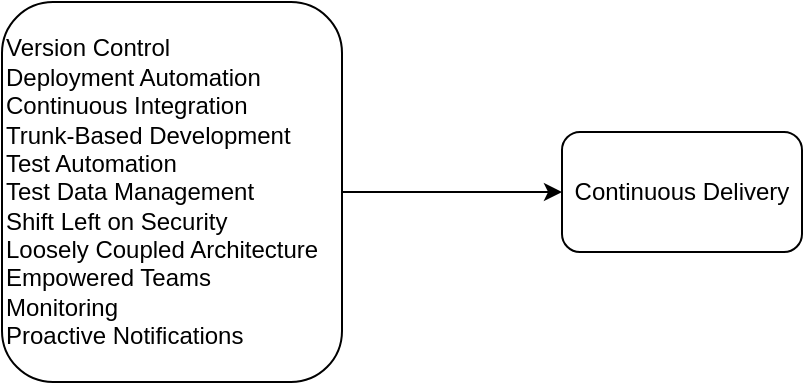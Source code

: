 <mxfile version="15.7.0" type="github">
  <diagram id="V51sYZmwM-TRDQ3rJPVA" name="Page-1">
    <mxGraphModel dx="1485" dy="949" grid="1" gridSize="10" guides="1" tooltips="1" connect="1" arrows="1" fold="1" page="1" pageScale="1" pageWidth="827" pageHeight="1169" math="0" shadow="0">
      <root>
        <mxCell id="0" />
        <mxCell id="1" parent="0" />
        <mxCell id="XsPQehy-5ivBseYOah9C-1" value="Version Control&lt;br&gt;Deployment Automation&lt;br&gt;Continuous Integration&lt;br&gt;Trunk-Based Development&lt;br&gt;Test Automation&lt;br&gt;Test Data Management&lt;br&gt;Shift Left on Security&lt;br&gt;Loosely Coupled Architecture&lt;br&gt;Empowered Teams&lt;br&gt;Monitoring&lt;br&gt;Proactive Notifications" style="rounded=1;whiteSpace=wrap;html=1;align=left;" vertex="1" parent="1">
          <mxGeometry x="100" y="210" width="170" height="190" as="geometry" />
        </mxCell>
        <mxCell id="XsPQehy-5ivBseYOah9C-2" value="Continuous Delivery" style="rounded=1;whiteSpace=wrap;html=1;align=center;" vertex="1" parent="1">
          <mxGeometry x="380" y="275" width="120" height="60" as="geometry" />
        </mxCell>
        <mxCell id="XsPQehy-5ivBseYOah9C-3" value="" style="endArrow=classic;html=1;rounded=0;exitX=1;exitY=0.5;exitDx=0;exitDy=0;entryX=0;entryY=0.5;entryDx=0;entryDy=0;" edge="1" parent="1" source="XsPQehy-5ivBseYOah9C-1" target="XsPQehy-5ivBseYOah9C-2">
          <mxGeometry width="50" height="50" relative="1" as="geometry">
            <mxPoint x="390" y="440" as="sourcePoint" />
            <mxPoint x="440" y="390" as="targetPoint" />
          </mxGeometry>
        </mxCell>
      </root>
    </mxGraphModel>
  </diagram>
</mxfile>
